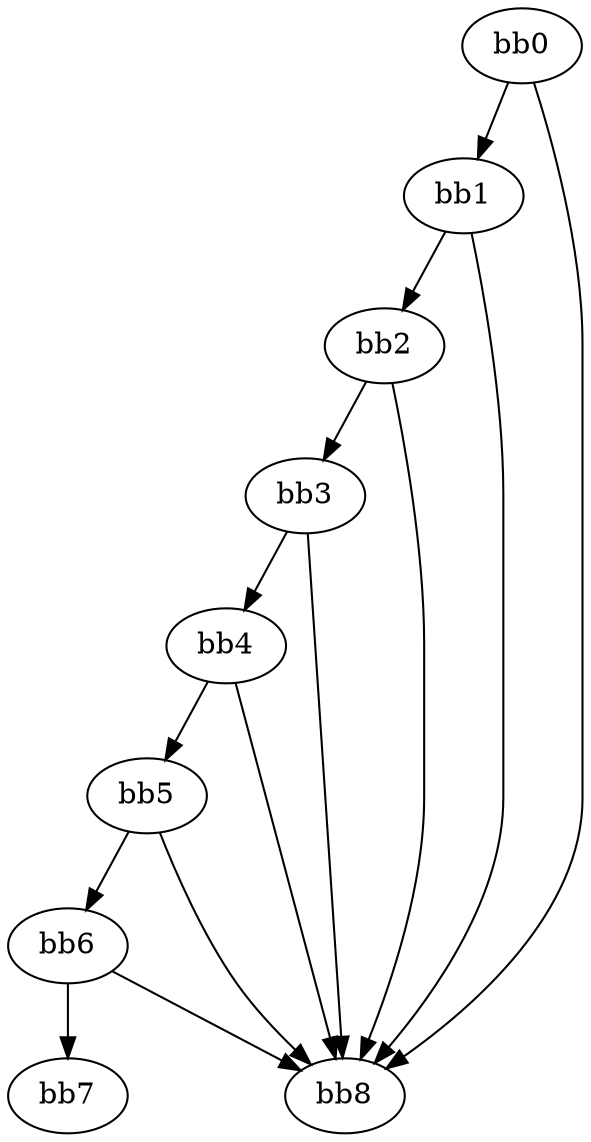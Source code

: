 digraph {
    0 [ label = "bb0\l" ]
    1 [ label = "bb1\l" ]
    2 [ label = "bb2\l" ]
    3 [ label = "bb3\l" ]
    4 [ label = "bb4\l" ]
    5 [ label = "bb5\l" ]
    6 [ label = "bb6\l" ]
    7 [ label = "bb7\l" ]
    8 [ label = "bb8\l" ]
    0 -> 1 [ ]
    0 -> 8 [ ]
    1 -> 2 [ ]
    1 -> 8 [ ]
    2 -> 3 [ ]
    2 -> 8 [ ]
    3 -> 4 [ ]
    3 -> 8 [ ]
    4 -> 5 [ ]
    4 -> 8 [ ]
    5 -> 6 [ ]
    5 -> 8 [ ]
    6 -> 7 [ ]
    6 -> 8 [ ]
}

